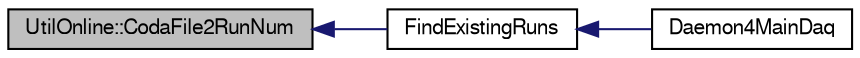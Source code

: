 digraph "UtilOnline::CodaFile2RunNum"
{
  bgcolor="transparent";
  edge [fontname="FreeSans",fontsize="10",labelfontname="FreeSans",labelfontsize="10"];
  node [fontname="FreeSans",fontsize="10",shape=record];
  rankdir="LR";
  Node1 [label="UtilOnline::CodaFile2RunNum",height=0.2,width=0.4,color="black", fillcolor="grey75", style="filled" fontcolor="black"];
  Node1 -> Node2 [dir="back",color="midnightblue",fontsize="10",style="solid",fontname="FreeSans"];
  Node2 [label="FindExistingRuns",height=0.2,width=0.4,color="black",URL="$dd/d6a/Daemon4MainDaq_8C.html#aa863a64441cd412156a8340eabb322a4",tooltip="Daemon4MainDaq.C. "];
  Node2 -> Node3 [dir="back",color="midnightblue",fontsize="10",style="solid",fontname="FreeSans"];
  Node3 [label="Daemon4MainDaq",height=0.2,width=0.4,color="black",URL="$dd/d6a/Daemon4MainDaq_8C.html#ad0f46ab319c89fc6c89e39e2fad07591"];
}
